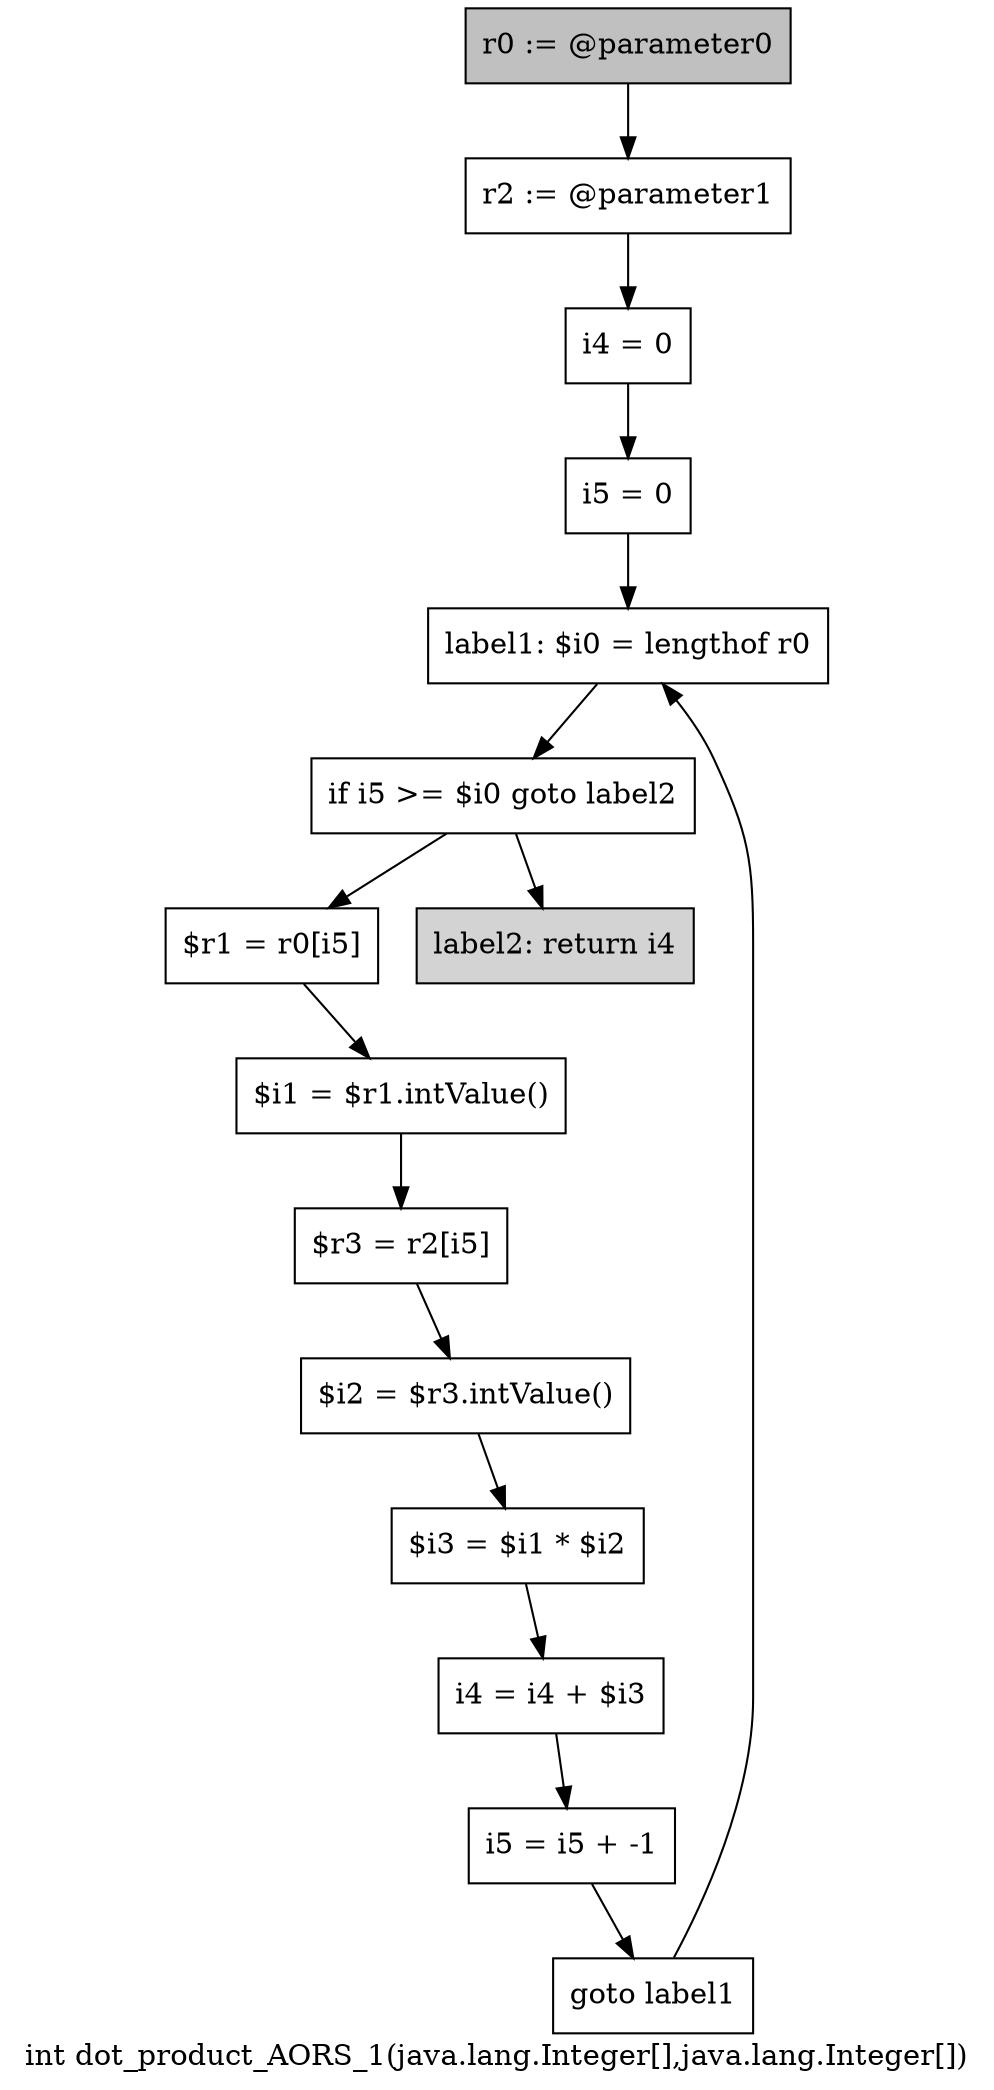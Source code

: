 digraph "int dot_product_AORS_1(java.lang.Integer[],java.lang.Integer[])" {
    label="int dot_product_AORS_1(java.lang.Integer[],java.lang.Integer[])";
    node [shape=box];
    "0" [style=filled,fillcolor=gray,label="r0 := @parameter0",];
    "1" [label="r2 := @parameter1",];
    "0"->"1";
    "2" [label="i4 = 0",];
    "1"->"2";
    "3" [label="i5 = 0",];
    "2"->"3";
    "4" [label="label1: $i0 = lengthof r0",];
    "3"->"4";
    "5" [label="if i5 >= $i0 goto label2",];
    "4"->"5";
    "6" [label="$r1 = r0[i5]",];
    "5"->"6";
    "14" [style=filled,fillcolor=lightgray,label="label2: return i4",];
    "5"->"14";
    "7" [label="$i1 = $r1.intValue()",];
    "6"->"7";
    "8" [label="$r3 = r2[i5]",];
    "7"->"8";
    "9" [label="$i2 = $r3.intValue()",];
    "8"->"9";
    "10" [label="$i3 = $i1 * $i2",];
    "9"->"10";
    "11" [label="i4 = i4 + $i3",];
    "10"->"11";
    "12" [label="i5 = i5 + -1",];
    "11"->"12";
    "13" [label="goto label1",];
    "12"->"13";
    "13"->"4";
}
